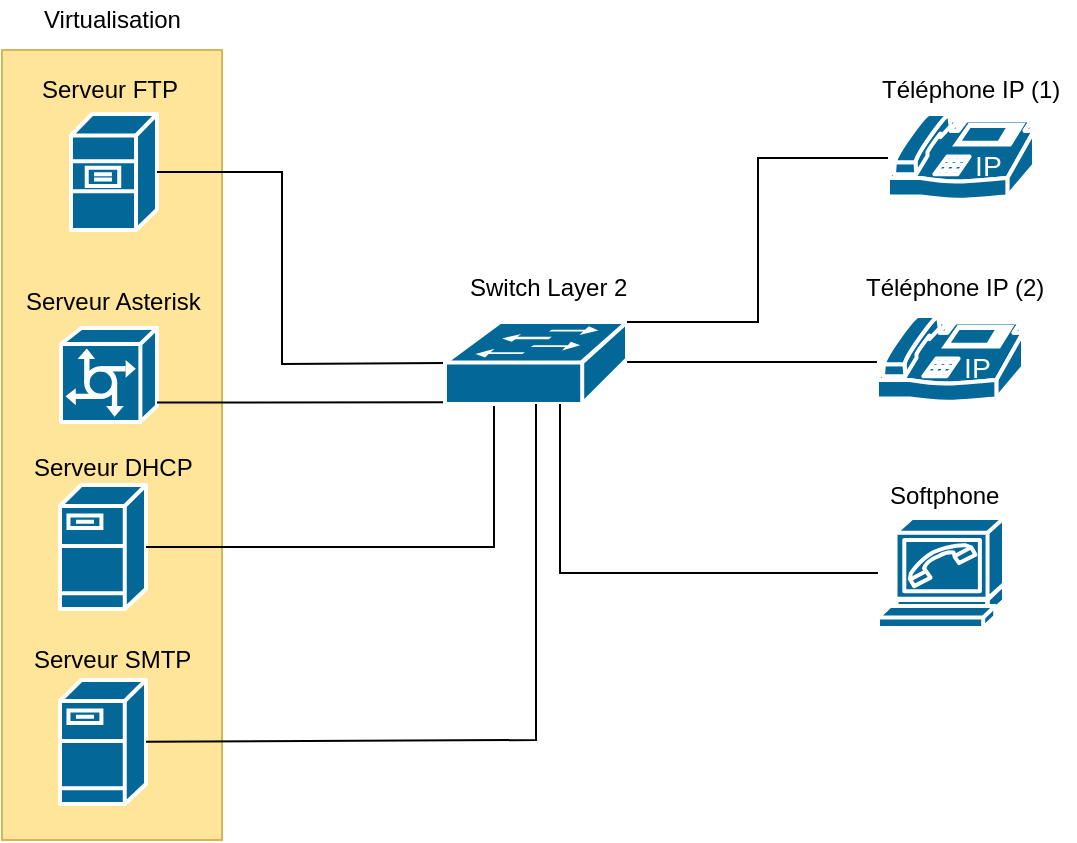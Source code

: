<mxfile version="12.2.6" type="github" pages="1"><diagram id="X0IcyU5rWHeX7nAW6j4u" name="Page-1"><mxGraphModel dx="768" dy="423" grid="1" gridSize="10" guides="1" tooltips="1" connect="1" arrows="1" fold="1" page="1" pageScale="1" pageWidth="827" pageHeight="1169" math="0" shadow="0"><root><mxCell id="0"/><mxCell id="1" parent="0"/><mxCell id="EvVEOw0iUZKqS7m5k5aM-1" value="" style="rounded=0;whiteSpace=wrap;html=1;fillColor=#FFE599;strokeColor=#d6b656;" vertex="1" parent="1"><mxGeometry x="40" y="65" width="110" height="395" as="geometry"/></mxCell><mxCell id="EvVEOw0iUZKqS7m5k5aM-2" value="" style="shape=mxgraph.cisco.servers.file_server;html=1;pointerEvents=1;dashed=0;fillColor=#036897;strokeColor=#ffffff;strokeWidth=2;verticalLabelPosition=bottom;verticalAlign=top;align=center;outlineConnect=0;gradientColor=none;" vertex="1" parent="1"><mxGeometry x="74.5" y="97" width="43" height="58" as="geometry"/></mxCell><mxCell id="EvVEOw0iUZKqS7m5k5aM-3" value="" style="shape=mxgraph.cisco.servers.communications_server;html=1;pointerEvents=1;dashed=0;fillColor=#036897;strokeColor=#ffffff;strokeWidth=2;verticalLabelPosition=bottom;verticalAlign=top;align=center;outlineConnect=0;gradientColor=none;" vertex="1" parent="1"><mxGeometry x="69.5" y="204" width="48" height="47" as="geometry"/></mxCell><mxCell id="EvVEOw0iUZKqS7m5k5aM-4" value="" style="shape=mxgraph.cisco.servers.fileserver;html=1;pointerEvents=1;dashed=0;fillColor=#036897;strokeColor=#ffffff;strokeWidth=2;verticalLabelPosition=bottom;verticalAlign=top;align=center;outlineConnect=0;gradientColor=none;" vertex="1" parent="1"><mxGeometry x="69" y="282.5" width="43" height="62" as="geometry"/></mxCell><mxCell id="EvVEOw0iUZKqS7m5k5aM-5" value="Serveur FTP" style="text;html=1;resizable=0;points=[];autosize=1;align=left;verticalAlign=top;spacingTop=-4;gradientColor=none;" vertex="1" parent="1"><mxGeometry x="58" y="75" width="78" height="14" as="geometry"/></mxCell><mxCell id="EvVEOw0iUZKqS7m5k5aM-6" value="Serveur Asterisk" style="text;html=1;resizable=0;points=[];autosize=1;align=left;verticalAlign=top;spacingTop=-4;gradientColor=none;" vertex="1" parent="1"><mxGeometry x="50" y="181" width="97" height="14" as="geometry"/></mxCell><mxCell id="EvVEOw0iUZKqS7m5k5aM-7" value="Serveur DHCP" style="text;html=1;resizable=0;points=[];autosize=1;align=left;verticalAlign=top;spacingTop=-4;gradientColor=none;" vertex="1" parent="1"><mxGeometry x="54" y="263.5" width="89" height="14" as="geometry"/></mxCell><mxCell id="EvVEOw0iUZKqS7m5k5aM-8" value="" style="edgeStyle=orthogonalEdgeStyle;rounded=0;orthogonalLoop=1;jettySize=auto;html=1;startArrow=none;startFill=0;endArrow=none;endFill=0;" edge="1" parent="1" source="EvVEOw0iUZKqS7m5k5aM-4" target="EvVEOw0iUZKqS7m5k5aM-11"><mxGeometry relative="1" as="geometry"><mxPoint x="284" y="311" as="targetPoint"/><Array as="points"><mxPoint x="286" y="314"/></Array></mxGeometry></mxCell><mxCell id="EvVEOw0iUZKqS7m5k5aM-9" value="" style="rounded=0;orthogonalLoop=1;jettySize=auto;html=1;startArrow=none;startFill=0;endArrow=none;endFill=0;entryX=1;entryY=0.5;entryDx=0;entryDy=0;entryPerimeter=0;exitX=0;exitY=0.5;exitDx=0;exitDy=0;exitPerimeter=0;" edge="1" parent="1" source="EvVEOw0iUZKqS7m5k5aM-11" target="EvVEOw0iUZKqS7m5k5aM-2"><mxGeometry relative="1" as="geometry"><mxPoint x="266" y="201" as="sourcePoint"/><mxPoint x="252.005" y="141" as="targetPoint"/><Array as="points"><mxPoint x="180" y="222"/><mxPoint x="180" y="171"/><mxPoint x="180" y="126"/></Array></mxGeometry></mxCell><mxCell id="EvVEOw0iUZKqS7m5k5aM-10" value="" style="edgeStyle=orthogonalEdgeStyle;rounded=0;orthogonalLoop=1;jettySize=auto;html=1;startArrow=none;startFill=0;endArrow=none;endFill=0;exitX=0;exitY=0.98;exitDx=0;exitDy=0;exitPerimeter=0;" edge="1" parent="1" source="EvVEOw0iUZKqS7m5k5aM-11" target="EvVEOw0iUZKqS7m5k5aM-3"><mxGeometry relative="1" as="geometry"><mxPoint x="149" y="241" as="targetPoint"/><Array as="points"><mxPoint x="143" y="241"/><mxPoint x="143" y="241"/></Array></mxGeometry></mxCell><mxCell id="EvVEOw0iUZKqS7m5k5aM-11" value="" style="shape=mxgraph.cisco.switches.workgroup_switch;html=1;pointerEvents=1;fillColor=#036897;strokeColor=#ffffff;strokeWidth=2;verticalLabelPosition=bottom;verticalAlign=top;align=center;outlineConnect=0;" vertex="1" parent="1"><mxGeometry x="261.5" y="201" width="91" height="41" as="geometry"/></mxCell><mxCell id="EvVEOw0iUZKqS7m5k5aM-12" value="Switch Layer 2" style="text;html=1;resizable=0;points=[];autosize=1;align=left;verticalAlign=top;spacingTop=-4;" vertex="1" parent="1"><mxGeometry x="271.5" y="174" width="89" height="14" as="geometry"/></mxCell><mxCell id="EvVEOw0iUZKqS7m5k5aM-13" value="" style="edgeStyle=orthogonalEdgeStyle;rounded=0;orthogonalLoop=1;jettySize=auto;html=1;startArrow=none;startFill=0;endArrow=none;endFill=0;" edge="1" parent="1" source="EvVEOw0iUZKqS7m5k5aM-14" target="EvVEOw0iUZKqS7m5k5aM-11"><mxGeometry relative="1" as="geometry"><mxPoint x="401" y="226" as="targetPoint"/><Array as="points"><mxPoint x="319" y="326"/></Array></mxGeometry></mxCell><mxCell id="EvVEOw0iUZKqS7m5k5aM-14" value="" style="shape=mxgraph.cisco.modems_and_phones.softphone;html=1;pointerEvents=1;dashed=0;fillColor=#036897;strokeColor=#ffffff;strokeWidth=2;verticalLabelPosition=bottom;verticalAlign=top;align=center;outlineConnect=0;" vertex="1" parent="1"><mxGeometry x="478" y="299" width="63" height="55" as="geometry"/></mxCell><mxCell id="EvVEOw0iUZKqS7m5k5aM-15" value="" style="edgeStyle=orthogonalEdgeStyle;rounded=0;orthogonalLoop=1;jettySize=auto;html=1;startArrow=none;startFill=0;endArrow=none;endFill=0;entryX=1;entryY=0;entryDx=0;entryDy=0;entryPerimeter=0;" edge="1" parent="1" source="EvVEOw0iUZKqS7m5k5aM-16" target="EvVEOw0iUZKqS7m5k5aM-11"><mxGeometry relative="1" as="geometry"><mxPoint x="403" y="202" as="targetPoint"/><Array as="points"><mxPoint x="418" y="119"/><mxPoint x="418" y="201"/></Array></mxGeometry></mxCell><mxCell id="EvVEOw0iUZKqS7m5k5aM-16" value="" style="shape=mxgraph.cisco.modems_and_phones.ip_phone;html=1;pointerEvents=1;dashed=0;fillColor=#036897;strokeColor=#ffffff;strokeWidth=2;verticalLabelPosition=bottom;verticalAlign=top;align=center;outlineConnect=0;" vertex="1" parent="1"><mxGeometry x="483" y="97" width="73" height="44" as="geometry"/></mxCell><mxCell id="EvVEOw0iUZKqS7m5k5aM-17" value="" style="edgeStyle=orthogonalEdgeStyle;rounded=0;orthogonalLoop=1;jettySize=auto;html=1;startArrow=none;startFill=0;endArrow=none;endFill=0;" edge="1" parent="1" source="EvVEOw0iUZKqS7m5k5aM-18" target="EvVEOw0iUZKqS7m5k5aM-11"><mxGeometry relative="1" as="geometry"><mxPoint x="397.5" y="220" as="targetPoint"/><Array as="points"><mxPoint x="450" y="221"/><mxPoint x="450" y="221"/></Array></mxGeometry></mxCell><mxCell id="EvVEOw0iUZKqS7m5k5aM-18" value="" style="shape=mxgraph.cisco.modems_and_phones.ip_phone;html=1;pointerEvents=1;dashed=0;fillColor=#036897;strokeColor=#ffffff;strokeWidth=2;verticalLabelPosition=bottom;verticalAlign=top;align=center;outlineConnect=0;" vertex="1" parent="1"><mxGeometry x="477.5" y="198" width="73" height="44" as="geometry"/></mxCell><mxCell id="EvVEOw0iUZKqS7m5k5aM-19" value="Softphone" style="text;html=1;resizable=0;points=[];autosize=1;align=left;verticalAlign=top;spacingTop=-4;" vertex="1" parent="1"><mxGeometry x="481.5" y="277.5" width="65" height="14" as="geometry"/></mxCell><mxCell id="EvVEOw0iUZKqS7m5k5aM-20" value="Téléphone IP (2)" style="text;html=1;resizable=0;points=[];autosize=1;align=left;verticalAlign=top;spacingTop=-4;" vertex="1" parent="1"><mxGeometry x="470" y="174" width="99" height="14" as="geometry"/></mxCell><mxCell id="EvVEOw0iUZKqS7m5k5aM-21" value="Téléphone IP (1)" style="text;html=1;resizable=0;points=[];autosize=1;align=left;verticalAlign=top;spacingTop=-4;" vertex="1" parent="1"><mxGeometry x="477.5" y="75" width="99" height="14" as="geometry"/></mxCell><mxCell id="EvVEOw0iUZKqS7m5k5aM-22" value="Virtualisation" style="text;html=1;resizable=0;points=[];autosize=1;align=left;verticalAlign=top;spacingTop=-4;" vertex="1" parent="1"><mxGeometry x="59" y="40" width="79" height="14" as="geometry"/></mxCell><mxCell id="EvVEOw0iUZKqS7m5k5aM-24" value="" style="shape=mxgraph.cisco.servers.fileserver;html=1;pointerEvents=1;dashed=0;fillColor=#036897;strokeColor=#ffffff;strokeWidth=2;verticalLabelPosition=bottom;verticalAlign=top;align=center;outlineConnect=0;gradientColor=none;" vertex="1" parent="1"><mxGeometry x="69" y="380" width="43" height="62" as="geometry"/></mxCell><mxCell id="EvVEOw0iUZKqS7m5k5aM-25" value="Serveur SMTP&lt;br&gt;" style="text;html=1;resizable=0;points=[];autosize=1;align=left;verticalAlign=top;spacingTop=-4;" vertex="1" parent="1"><mxGeometry x="54" y="360" width="90" height="20" as="geometry"/></mxCell><mxCell id="EvVEOw0iUZKqS7m5k5aM-26" value="" style="endArrow=none;html=1;rounded=0;" edge="1" parent="1" source="EvVEOw0iUZKqS7m5k5aM-24" target="EvVEOw0iUZKqS7m5k5aM-11"><mxGeometry width="50" height="50" relative="1" as="geometry"><mxPoint x="170" y="430" as="sourcePoint"/><mxPoint x="310" y="360" as="targetPoint"/><Array as="points"><mxPoint x="307" y="410"/></Array></mxGeometry></mxCell></root></mxGraphModel></diagram></mxfile>